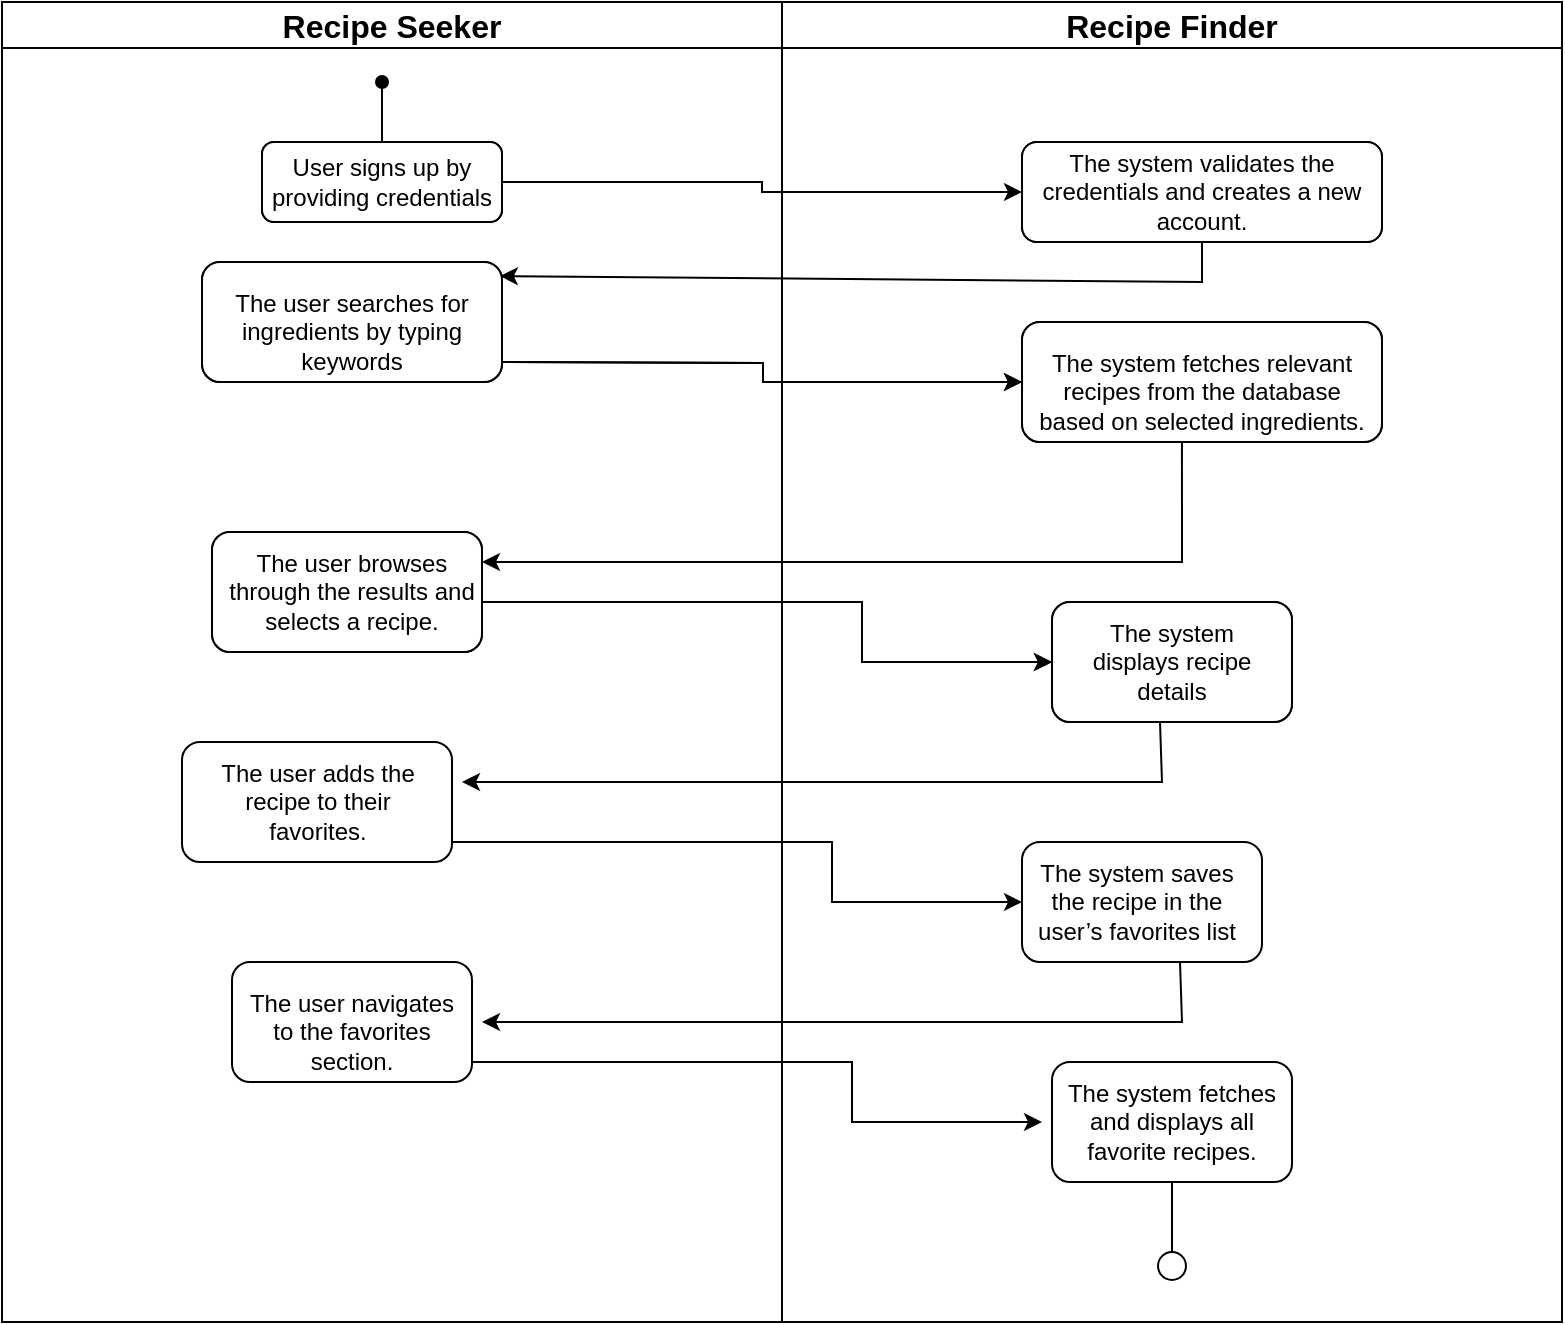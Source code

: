 <mxfile version="26.1.0">
  <diagram name="Page-1" id="phyLkl85yyKm5oMgbY2C">
    <mxGraphModel dx="1315" dy="771" grid="1" gridSize="10" guides="1" tooltips="1" connect="1" arrows="1" fold="1" page="1" pageScale="1" pageWidth="827" pageHeight="1169" math="0" shadow="0">
      <root>
        <mxCell id="0" />
        <mxCell id="1" parent="0" />
        <mxCell id="wJ_lH8WthLFwNz-lASM5-1" value="" style="rounded=1;whiteSpace=wrap;html=1;" parent="1" vertex="1">
          <mxGeometry x="140" y="160" width="120" height="40" as="geometry" />
        </mxCell>
        <mxCell id="wJ_lH8WthLFwNz-lASM5-2" value="&lt;span style=&quot;&quot; data-end=&quot;441&quot; data-start=&quot;424&quot;&gt;User signs up&lt;/span&gt; by providing credentials" style="text;html=1;align=center;verticalAlign=middle;whiteSpace=wrap;rounded=0;" parent="1" vertex="1">
          <mxGeometry x="140" y="165" width="120" height="30" as="geometry" />
        </mxCell>
        <mxCell id="wJ_lH8WthLFwNz-lASM5-3" value="" style="rounded=1;whiteSpace=wrap;html=1;" parent="1" vertex="1">
          <mxGeometry x="110" y="220" width="150" height="60" as="geometry" />
        </mxCell>
        <mxCell id="wJ_lH8WthLFwNz-lASM5-4" value="&lt;br&gt;The user &lt;span style=&quot;&quot; data-end=&quot;623&quot; data-start=&quot;595&quot;&gt;searches for ingredients&lt;/span&gt; by typing keywords &lt;div&gt;&lt;br/&gt;&lt;/div&gt;" style="text;html=1;align=center;verticalAlign=middle;whiteSpace=wrap;rounded=0;" parent="1" vertex="1">
          <mxGeometry x="110" y="240" width="150" height="30" as="geometry" />
        </mxCell>
        <mxCell id="wJ_lH8WthLFwNz-lASM5-5" value="" style="rounded=1;whiteSpace=wrap;html=1;" parent="1" vertex="1">
          <mxGeometry x="115" y="355" width="135" height="60" as="geometry" />
        </mxCell>
        <mxCell id="wJ_lH8WthLFwNz-lASM5-6" value="The user &lt;span style=&quot;&quot; data-end=&quot;819&quot; data-start=&quot;788&quot;&gt;browses through the results&lt;/span&gt; and selects a recipe." style="text;html=1;align=center;verticalAlign=middle;whiteSpace=wrap;rounded=0;" parent="1" vertex="1">
          <mxGeometry x="120" y="370" width="130" height="30" as="geometry" />
        </mxCell>
        <mxCell id="wJ_lH8WthLFwNz-lASM5-7" value="" style="rounded=1;whiteSpace=wrap;html=1;" parent="1" vertex="1">
          <mxGeometry x="520" y="160" width="180" height="50" as="geometry" />
        </mxCell>
        <mxCell id="wJ_lH8WthLFwNz-lASM5-8" value="The &lt;span style=&quot;&quot; data-end=&quot;537&quot; data-start=&quot;517&quot;&gt;system validates&lt;/span&gt; the credentials and creates a new account." style="text;html=1;align=center;verticalAlign=middle;whiteSpace=wrap;rounded=0;" parent="1" vertex="1">
          <mxGeometry x="525" y="170" width="170" height="30" as="geometry" />
        </mxCell>
        <mxCell id="wJ_lH8WthLFwNz-lASM5-9" value="" style="rounded=1;whiteSpace=wrap;html=1;" parent="1" vertex="1">
          <mxGeometry x="520" y="250" width="180" height="60" as="geometry" />
        </mxCell>
        <mxCell id="wJ_lH8WthLFwNz-lASM5-10" value="&lt;br&gt;The &lt;span style=&quot;&quot; data-end=&quot;724&quot; data-start=&quot;689&quot;&gt;system fetches relevant recipes&lt;/span&gt; from the database based on selected ingredients.&lt;div&gt;&lt;br/&gt;&lt;/div&gt;" style="text;html=1;align=center;verticalAlign=middle;whiteSpace=wrap;rounded=0;" parent="1" vertex="1">
          <mxGeometry x="525" y="270" width="170" height="30" as="geometry" />
        </mxCell>
        <mxCell id="wJ_lH8WthLFwNz-lASM5-11" style="edgeStyle=orthogonalEdgeStyle;rounded=0;orthogonalLoop=1;jettySize=auto;html=1;" parent="1" target="wJ_lH8WthLFwNz-lASM5-9" edge="1">
          <mxGeometry relative="1" as="geometry">
            <mxPoint x="500" y="270" as="targetPoint" />
            <mxPoint x="260" y="270" as="sourcePoint" />
          </mxGeometry>
        </mxCell>
        <mxCell id="wJ_lH8WthLFwNz-lASM5-12" style="edgeStyle=orthogonalEdgeStyle;rounded=0;orthogonalLoop=1;jettySize=auto;html=1;entryX=0;entryY=0.5;entryDx=0;entryDy=0;" parent="1" target="wJ_lH8WthLFwNz-lASM5-14" edge="1">
          <mxGeometry relative="1" as="geometry">
            <mxPoint x="520" y="380" as="targetPoint" />
            <mxPoint x="250" y="380" as="sourcePoint" />
            <Array as="points">
              <mxPoint x="250" y="370" />
              <mxPoint x="250" y="390" />
              <mxPoint x="440" y="390" />
              <mxPoint x="440" y="420" />
            </Array>
          </mxGeometry>
        </mxCell>
        <mxCell id="wJ_lH8WthLFwNz-lASM5-14" value="" style="rounded=1;whiteSpace=wrap;html=1;" parent="1" vertex="1">
          <mxGeometry x="535" y="390" width="120" height="60" as="geometry" />
        </mxCell>
        <mxCell id="wJ_lH8WthLFwNz-lASM5-15" value="The &lt;span style=&quot;&quot; data-end=&quot;885&quot; data-start=&quot;851&quot;&gt;system displays recipe details&lt;/span&gt;" style="text;html=1;align=center;verticalAlign=middle;whiteSpace=wrap;rounded=0;" parent="1" vertex="1">
          <mxGeometry x="550" y="405" width="90" height="30" as="geometry" />
        </mxCell>
        <mxCell id="wJ_lH8WthLFwNz-lASM5-16" value="" style="endArrow=none;html=1;rounded=0;" parent="1" source="wJ_lH8WthLFwNz-lASM5-18" target="wJ_lH8WthLFwNz-lASM5-1" edge="1">
          <mxGeometry width="50" height="50" relative="1" as="geometry">
            <mxPoint x="200" y="130" as="sourcePoint" />
            <mxPoint x="200" y="180" as="targetPoint" />
          </mxGeometry>
        </mxCell>
        <mxCell id="wJ_lH8WthLFwNz-lASM5-17" value="" style="endArrow=none;html=1;rounded=0;" parent="1" target="wJ_lH8WthLFwNz-lASM5-18" edge="1">
          <mxGeometry width="50" height="50" relative="1" as="geometry">
            <mxPoint x="200" y="130" as="sourcePoint" />
            <mxPoint x="200" y="160" as="targetPoint" />
          </mxGeometry>
        </mxCell>
        <mxCell id="wJ_lH8WthLFwNz-lASM5-18" value="" style="shape=waypoint;sketch=0;size=6;pointerEvents=1;points=[];fillColor=none;resizable=0;rotatable=0;perimeter=centerPerimeter;snapToPoint=1;" parent="1" vertex="1">
          <mxGeometry x="190" y="120" width="20" height="20" as="geometry" />
        </mxCell>
        <mxCell id="wJ_lH8WthLFwNz-lASM5-19" value="" style="edgeStyle=orthogonalEdgeStyle;rounded=0;orthogonalLoop=1;jettySize=auto;html=1;endArrow=oval;endFill=1;" parent="1" source="wJ_lH8WthLFwNz-lASM5-2" target="wJ_lH8WthLFwNz-lASM5-18" edge="1">
          <mxGeometry relative="1" as="geometry" />
        </mxCell>
        <mxCell id="wJ_lH8WthLFwNz-lASM5-20" style="edgeStyle=orthogonalEdgeStyle;rounded=0;orthogonalLoop=1;jettySize=auto;html=1;" parent="1" source="wJ_lH8WthLFwNz-lASM5-2" target="wJ_lH8WthLFwNz-lASM5-7" edge="1">
          <mxGeometry relative="1" as="geometry">
            <mxPoint x="500" y="180" as="targetPoint" />
          </mxGeometry>
        </mxCell>
        <mxCell id="wJ_lH8WthLFwNz-lASM5-21" value="" style="endArrow=none;html=1;rounded=0;entryX=0.5;entryY=1;entryDx=0;entryDy=0;startArrow=classic;startFill=1;exitX=0.993;exitY=0.117;exitDx=0;exitDy=0;exitPerimeter=0;" parent="1" source="wJ_lH8WthLFwNz-lASM5-3" target="wJ_lH8WthLFwNz-lASM5-7" edge="1">
          <mxGeometry width="50" height="50" relative="1" as="geometry">
            <mxPoint x="260" y="240" as="sourcePoint" />
            <mxPoint x="440" y="310" as="targetPoint" />
            <Array as="points">
              <mxPoint x="610" y="230" />
            </Array>
          </mxGeometry>
        </mxCell>
        <mxCell id="wJ_lH8WthLFwNz-lASM5-22" value="" style="endArrow=none;html=1;rounded=0;entryX=0.441;entryY=1.333;entryDx=0;entryDy=0;entryPerimeter=0;endFill=1;startArrow=classic;startFill=1;exitX=1;exitY=0;exitDx=0;exitDy=0;" parent="1" source="wJ_lH8WthLFwNz-lASM5-6" target="wJ_lH8WthLFwNz-lASM5-10" edge="1">
          <mxGeometry width="50" height="50" relative="1" as="geometry">
            <mxPoint x="260" y="340" as="sourcePoint" />
            <mxPoint x="440" y="310" as="targetPoint" />
            <Array as="points">
              <mxPoint x="600" y="370" />
            </Array>
          </mxGeometry>
        </mxCell>
        <mxCell id="wJ_lH8WthLFwNz-lASM5-23" value="&lt;span id=&quot;docs-internal-guid-25d10dc7-7fff-8219-5624-b3d3df08cb75&quot; style=&quot;font-weight:normal;&quot;&gt;&lt;span style=&quot;font-size: 12pt; font-family: Arial, sans-serif; background-color: transparent; font-weight: 700; font-variant-numeric: normal; font-variant-east-asian: normal; font-variant-alternates: normal; font-variant-position: normal; font-variant-emoji: normal; vertical-align: baseline; white-space-collapse: preserve;&quot;&gt;Recipe Seeker&lt;/span&gt;&lt;/span&gt;" style="swimlane;whiteSpace=wrap;html=1;" parent="1" vertex="1">
          <mxGeometry x="10" y="90" width="390" height="660" as="geometry" />
        </mxCell>
        <mxCell id="wJ_lH8WthLFwNz-lASM5-24" value="" style="rounded=1;whiteSpace=wrap;html=1;" parent="wJ_lH8WthLFwNz-lASM5-23" vertex="1">
          <mxGeometry x="130" y="70" width="120" height="40" as="geometry" />
        </mxCell>
        <mxCell id="wJ_lH8WthLFwNz-lASM5-25" value="&lt;span style=&quot;&quot; data-end=&quot;441&quot; data-start=&quot;424&quot;&gt;User signs up&lt;/span&gt; by providing credentials" style="text;html=1;align=center;verticalAlign=middle;whiteSpace=wrap;rounded=0;" parent="wJ_lH8WthLFwNz-lASM5-23" vertex="1">
          <mxGeometry x="130" y="75" width="120" height="30" as="geometry" />
        </mxCell>
        <mxCell id="wJ_lH8WthLFwNz-lASM5-26" value="" style="rounded=1;whiteSpace=wrap;html=1;" parent="wJ_lH8WthLFwNz-lASM5-23" vertex="1">
          <mxGeometry x="100" y="130" width="150" height="60" as="geometry" />
        </mxCell>
        <mxCell id="wJ_lH8WthLFwNz-lASM5-27" value="&lt;br&gt;The user &lt;span style=&quot;&quot; data-end=&quot;623&quot; data-start=&quot;595&quot;&gt;searches for ingredients&lt;/span&gt; by typing keywords &lt;div&gt;&lt;br/&gt;&lt;/div&gt;" style="text;html=1;align=center;verticalAlign=middle;whiteSpace=wrap;rounded=0;" parent="wJ_lH8WthLFwNz-lASM5-23" vertex="1">
          <mxGeometry x="100" y="150" width="150" height="30" as="geometry" />
        </mxCell>
        <mxCell id="wJ_lH8WthLFwNz-lASM5-28" value="" style="rounded=1;whiteSpace=wrap;html=1;" parent="wJ_lH8WthLFwNz-lASM5-23" vertex="1">
          <mxGeometry x="105" y="265" width="135" height="60" as="geometry" />
        </mxCell>
        <mxCell id="wJ_lH8WthLFwNz-lASM5-29" value="The user &lt;span style=&quot;&quot; data-end=&quot;819&quot; data-start=&quot;788&quot;&gt;browses through the results&lt;/span&gt; and selects a recipe." style="text;html=1;align=center;verticalAlign=middle;whiteSpace=wrap;rounded=0;" parent="wJ_lH8WthLFwNz-lASM5-23" vertex="1">
          <mxGeometry x="110" y="280" width="130" height="30" as="geometry" />
        </mxCell>
        <mxCell id="wJ_lH8WthLFwNz-lASM5-41" value="" style="rounded=1;whiteSpace=wrap;html=1;" parent="wJ_lH8WthLFwNz-lASM5-23" vertex="1">
          <mxGeometry x="90" y="370" width="135" height="60" as="geometry" />
        </mxCell>
        <mxCell id="wJ_lH8WthLFwNz-lASM5-42" value="The user &lt;span style=&quot;&quot; data-end=&quot;1981&quot; data-start=&quot;1943&quot;&gt;adds the recipe to their favorites&lt;/span&gt;." style="text;html=1;align=center;verticalAlign=middle;whiteSpace=wrap;rounded=0;" parent="wJ_lH8WthLFwNz-lASM5-23" vertex="1">
          <mxGeometry x="102.5" y="385" width="110" height="30" as="geometry" />
        </mxCell>
        <mxCell id="wJ_lH8WthLFwNz-lASM5-49" value="" style="rounded=1;whiteSpace=wrap;html=1;" parent="wJ_lH8WthLFwNz-lASM5-23" vertex="1">
          <mxGeometry x="115" y="480" width="120" height="60" as="geometry" />
        </mxCell>
        <mxCell id="wJ_lH8WthLFwNz-lASM5-50" value="The user &lt;span style=&quot;&quot; data-end=&quot;2109&quot; data-start=&quot;2071&quot;&gt;navigates to the favorites section&lt;/span&gt;." style="text;html=1;align=center;verticalAlign=middle;whiteSpace=wrap;rounded=0;" parent="wJ_lH8WthLFwNz-lASM5-23" vertex="1">
          <mxGeometry x="120" y="500" width="110" height="30" as="geometry" />
        </mxCell>
        <mxCell id="wJ_lH8WthLFwNz-lASM5-51" style="edgeStyle=orthogonalEdgeStyle;rounded=0;orthogonalLoop=1;jettySize=auto;html=1;entryX=0;entryY=0.5;entryDx=0;entryDy=0;" parent="wJ_lH8WthLFwNz-lASM5-23" edge="1">
          <mxGeometry relative="1" as="geometry">
            <mxPoint x="520" y="560" as="targetPoint" />
            <mxPoint x="235" y="520" as="sourcePoint" />
            <Array as="points">
              <mxPoint x="235" y="510" />
              <mxPoint x="235" y="530" />
              <mxPoint x="425" y="530" />
              <mxPoint x="425" y="560" />
            </Array>
          </mxGeometry>
        </mxCell>
        <mxCell id="wJ_lH8WthLFwNz-lASM5-30" value="&lt;span id=&quot;docs-internal-guid-d741e282-7fff-c643-d7a1-f52a88dc3bbc&quot; style=&quot;font-weight:normal;&quot;&gt;&lt;span style=&quot;font-size: 12pt; font-family: Arial, sans-serif; background-color: transparent; font-weight: 700; font-variant-numeric: normal; font-variant-east-asian: normal; font-variant-alternates: normal; font-variant-position: normal; font-variant-emoji: normal; vertical-align: baseline; white-space-collapse: preserve;&quot;&gt;&amp;nbsp;Recipe Finder &lt;/span&gt;&lt;/span&gt;" style="swimlane;whiteSpace=wrap;html=1;startSize=23;" parent="1" vertex="1">
          <mxGeometry x="400" y="90" width="390" height="660" as="geometry" />
        </mxCell>
        <mxCell id="wJ_lH8WthLFwNz-lASM5-31" value="" style="rounded=1;whiteSpace=wrap;html=1;" parent="wJ_lH8WthLFwNz-lASM5-30" vertex="1">
          <mxGeometry x="120" y="70" width="180" height="50" as="geometry" />
        </mxCell>
        <mxCell id="wJ_lH8WthLFwNz-lASM5-32" value="The &lt;span style=&quot;&quot; data-end=&quot;537&quot; data-start=&quot;517&quot;&gt;system validates&lt;/span&gt; the credentials and creates a new account." style="text;html=1;align=center;verticalAlign=middle;whiteSpace=wrap;rounded=0;" parent="wJ_lH8WthLFwNz-lASM5-30" vertex="1">
          <mxGeometry x="125" y="80" width="170" height="30" as="geometry" />
        </mxCell>
        <mxCell id="wJ_lH8WthLFwNz-lASM5-33" value="" style="rounded=1;whiteSpace=wrap;html=1;" parent="wJ_lH8WthLFwNz-lASM5-30" vertex="1">
          <mxGeometry x="120" y="160" width="180" height="60" as="geometry" />
        </mxCell>
        <mxCell id="wJ_lH8WthLFwNz-lASM5-34" value="&lt;br&gt;The &lt;span style=&quot;&quot; data-end=&quot;724&quot; data-start=&quot;689&quot;&gt;system fetches relevant recipes&lt;/span&gt; from the database based on selected ingredients.&lt;div&gt;&lt;br/&gt;&lt;/div&gt;" style="text;html=1;align=center;verticalAlign=middle;whiteSpace=wrap;rounded=0;" parent="wJ_lH8WthLFwNz-lASM5-30" vertex="1">
          <mxGeometry x="125" y="180" width="170" height="30" as="geometry" />
        </mxCell>
        <mxCell id="wJ_lH8WthLFwNz-lASM5-35" style="edgeStyle=orthogonalEdgeStyle;rounded=0;orthogonalLoop=1;jettySize=auto;html=1;" parent="wJ_lH8WthLFwNz-lASM5-30" target="wJ_lH8WthLFwNz-lASM5-33" edge="1">
          <mxGeometry relative="1" as="geometry">
            <mxPoint x="100" y="180" as="targetPoint" />
            <mxPoint x="-140" y="180" as="sourcePoint" />
          </mxGeometry>
        </mxCell>
        <mxCell id="wJ_lH8WthLFwNz-lASM5-36" style="edgeStyle=orthogonalEdgeStyle;rounded=0;orthogonalLoop=1;jettySize=auto;html=1;entryX=0;entryY=0.5;entryDx=0;entryDy=0;" parent="wJ_lH8WthLFwNz-lASM5-30" target="wJ_lH8WthLFwNz-lASM5-38" edge="1">
          <mxGeometry relative="1" as="geometry">
            <mxPoint x="120" y="290" as="targetPoint" />
            <mxPoint x="-150" y="290" as="sourcePoint" />
            <Array as="points">
              <mxPoint x="-150" y="280" />
              <mxPoint x="-150" y="300" />
              <mxPoint x="40" y="300" />
              <mxPoint x="40" y="330" />
            </Array>
          </mxGeometry>
        </mxCell>
        <mxCell id="wJ_lH8WthLFwNz-lASM5-38" value="" style="rounded=1;whiteSpace=wrap;html=1;" parent="wJ_lH8WthLFwNz-lASM5-30" vertex="1">
          <mxGeometry x="135" y="300" width="120" height="60" as="geometry" />
        </mxCell>
        <mxCell id="wJ_lH8WthLFwNz-lASM5-39" value="The &lt;span style=&quot;&quot; data-end=&quot;885&quot; data-start=&quot;851&quot;&gt;system displays recipe details&lt;/span&gt;" style="text;html=1;align=center;verticalAlign=middle;whiteSpace=wrap;rounded=0;" parent="wJ_lH8WthLFwNz-lASM5-30" vertex="1">
          <mxGeometry x="150" y="315" width="90" height="30" as="geometry" />
        </mxCell>
        <mxCell id="wJ_lH8WthLFwNz-lASM5-40" value="" style="endArrow=none;html=1;rounded=0;entryX=0.441;entryY=1.333;entryDx=0;entryDy=0;entryPerimeter=0;endFill=1;startArrow=classic;startFill=1;" parent="wJ_lH8WthLFwNz-lASM5-30" edge="1">
          <mxGeometry width="50" height="50" relative="1" as="geometry">
            <mxPoint x="-160" y="390" as="sourcePoint" />
            <mxPoint x="189" y="360" as="targetPoint" />
            <Array as="points">
              <mxPoint x="190" y="390" />
            </Array>
          </mxGeometry>
        </mxCell>
        <mxCell id="wJ_lH8WthLFwNz-lASM5-43" style="edgeStyle=orthogonalEdgeStyle;rounded=0;orthogonalLoop=1;jettySize=auto;html=1;entryX=0;entryY=0.5;entryDx=0;entryDy=0;" parent="wJ_lH8WthLFwNz-lASM5-30" edge="1">
          <mxGeometry relative="1" as="geometry">
            <mxPoint x="120" y="450" as="targetPoint" />
            <mxPoint x="-165" y="410" as="sourcePoint" />
            <Array as="points">
              <mxPoint x="-165" y="400" />
              <mxPoint x="-165" y="420" />
              <mxPoint x="25" y="420" />
              <mxPoint x="25" y="450" />
            </Array>
          </mxGeometry>
        </mxCell>
        <mxCell id="wJ_lH8WthLFwNz-lASM5-44" value="" style="rounded=1;whiteSpace=wrap;html=1;" parent="wJ_lH8WthLFwNz-lASM5-30" vertex="1">
          <mxGeometry x="120" y="420" width="120" height="60" as="geometry" />
        </mxCell>
        <mxCell id="wJ_lH8WthLFwNz-lASM5-45" value="The &lt;span style=&quot;&quot; data-end=&quot;2019&quot; data-start=&quot;1992&quot;&gt;system saves the recipe&lt;/span&gt; in the user’s favorites list" style="text;html=1;align=center;verticalAlign=middle;whiteSpace=wrap;rounded=0;" parent="wJ_lH8WthLFwNz-lASM5-30" vertex="1">
          <mxGeometry x="125" y="435" width="105" height="30" as="geometry" />
        </mxCell>
        <mxCell id="wJ_lH8WthLFwNz-lASM5-47" value="" style="endArrow=none;html=1;rounded=0;entryX=0.441;entryY=1.333;entryDx=0;entryDy=0;entryPerimeter=0;endFill=1;startArrow=classic;startFill=1;" parent="wJ_lH8WthLFwNz-lASM5-30" edge="1">
          <mxGeometry width="50" height="50" relative="1" as="geometry">
            <mxPoint x="-150" y="510" as="sourcePoint" />
            <mxPoint x="199" y="480" as="targetPoint" />
            <Array as="points">
              <mxPoint x="200" y="510" />
            </Array>
          </mxGeometry>
        </mxCell>
        <mxCell id="wJ_lH8WthLFwNz-lASM5-55" style="edgeStyle=orthogonalEdgeStyle;rounded=0;orthogonalLoop=1;jettySize=auto;html=1;endArrow=circle;endFill=0;" parent="wJ_lH8WthLFwNz-lASM5-30" source="wJ_lH8WthLFwNz-lASM5-52" edge="1">
          <mxGeometry relative="1" as="geometry">
            <mxPoint x="195" y="640" as="targetPoint" />
          </mxGeometry>
        </mxCell>
        <mxCell id="wJ_lH8WthLFwNz-lASM5-52" value="&lt;br&gt;The &lt;span style=&quot;&quot; data-end=&quot;2173&quot; data-start=&quot;2121&quot;&gt;system fetches and displays all favorite recipes&lt;/span&gt;.&lt;div&gt;&lt;br/&gt;&lt;/div&gt;" style="rounded=1;whiteSpace=wrap;html=1;" parent="wJ_lH8WthLFwNz-lASM5-30" vertex="1">
          <mxGeometry x="135" y="530" width="120" height="60" as="geometry" />
        </mxCell>
      </root>
    </mxGraphModel>
  </diagram>
</mxfile>
